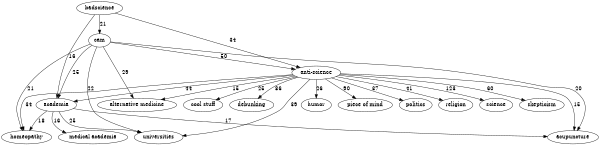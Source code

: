 digraph G {
	ratio = compress;
	rank = source;
	size = "4.0,5.0";
	academia -> acupuncture [label="17"];
	academia -> homeopathy [label="18"];
	academia [label="academia"];
	academia -> medical_academia [label="16"];
	academia -> universities [label="25"];
	acupuncture [label="acupuncture"];
	alternative_medicine [label="alternative medicine"];
	antiscience -> academia [label="44"];
	antiscience -> acupuncture [label="15"];
	antiscience -> alternative_medicine [label="15"];
	antiscience -> cool_stuff [label="25"];
	antiscience -> debunking [label="86"];
	antiscience -> homeopathy [label="34"];
	antiscience -> humor [label="26"];
	antiscience [label="anti-science"];
	antiscience -> piece_of_mind [label="90"];
	antiscience -> politics [label="37"];
	antiscience -> religion [label="41"];
	antiscience -> science [label="123"];
	antiscience -> skepticism [label="60"];
	antiscience -> universities [label="39"];
	badscience -> academia [label="16"];
	badscience -> antiscience [label="34"];
	badscience -> cam [label="21"];
	badscience [label="badscience"];
	cam -> academia [label="25"];
	cam -> acupuncture [label="20"];
	cam -> alternative_medicine [label="29"];
	cam -> antiscience [label="50"];
	cam -> homeopathy [label="21"];
	cam [label="cam"];
	cam -> universities [label="22"];
	cool_stuff [label="cool stuff"];
	debunking [label="debunking"];
	homeopathy [label="homeopathy"];
	humor [label="humor"];
	medical_academia [label="medical academia"];
	piece_of_mind [label="piece of mind"];
	politics [label="politics"];
	religion [label="religion"];
	science [label="science"];
	skepticism [label="skepticism"];
	universities [label="universities"];
}
